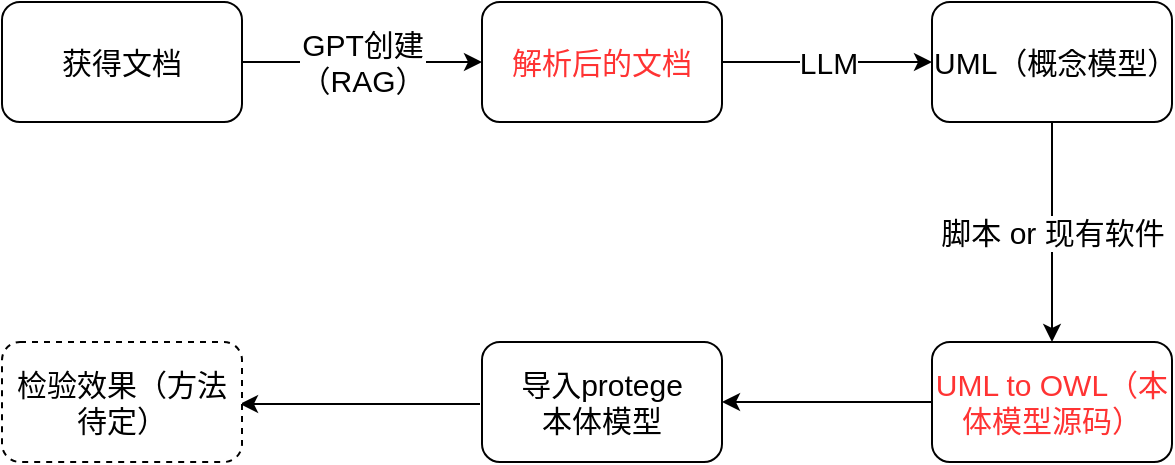 <mxfile version="26.0.16">
  <diagram id="C5RBs43oDa-KdzZeNtuy" name="Page-1">
    <mxGraphModel dx="1011" dy="640" grid="1" gridSize="10" guides="1" tooltips="1" connect="1" arrows="1" fold="1" page="1" pageScale="1" pageWidth="1169" pageHeight="827" math="0" shadow="0">
      <root>
        <mxCell id="WIyWlLk6GJQsqaUBKTNV-0" />
        <mxCell id="WIyWlLk6GJQsqaUBKTNV-1" parent="WIyWlLk6GJQsqaUBKTNV-0" />
        <mxCell id="P3w2kpVxuKjMb2fyrRjU-3" value="GPT创建&lt;div&gt;（RAG）&lt;/div&gt;" style="edgeStyle=orthogonalEdgeStyle;rounded=0;orthogonalLoop=1;jettySize=auto;html=1;fontSize=15;" edge="1" parent="WIyWlLk6GJQsqaUBKTNV-1" source="P3w2kpVxuKjMb2fyrRjU-0" target="P3w2kpVxuKjMb2fyrRjU-2">
          <mxGeometry relative="1" as="geometry" />
        </mxCell>
        <mxCell id="P3w2kpVxuKjMb2fyrRjU-0" value="获得文档" style="rounded=1;whiteSpace=wrap;html=1;fontSize=15;" vertex="1" parent="WIyWlLk6GJQsqaUBKTNV-1">
          <mxGeometry x="120" y="190" width="120" height="60" as="geometry" />
        </mxCell>
        <mxCell id="P3w2kpVxuKjMb2fyrRjU-5" value="LLM" style="edgeStyle=orthogonalEdgeStyle;rounded=0;orthogonalLoop=1;jettySize=auto;html=1;fontSize=15;" edge="1" parent="WIyWlLk6GJQsqaUBKTNV-1" source="P3w2kpVxuKjMb2fyrRjU-2" target="P3w2kpVxuKjMb2fyrRjU-4">
          <mxGeometry relative="1" as="geometry" />
        </mxCell>
        <mxCell id="P3w2kpVxuKjMb2fyrRjU-2" value="解析后的文档" style="rounded=1;whiteSpace=wrap;html=1;fontSize=15;fontColor=#FF3333;" vertex="1" parent="WIyWlLk6GJQsqaUBKTNV-1">
          <mxGeometry x="360" y="190" width="120" height="60" as="geometry" />
        </mxCell>
        <mxCell id="P3w2kpVxuKjMb2fyrRjU-7" value="脚本 or 现有软件" style="edgeStyle=orthogonalEdgeStyle;rounded=0;orthogonalLoop=1;jettySize=auto;html=1;fontSize=15;" edge="1" parent="WIyWlLk6GJQsqaUBKTNV-1" source="P3w2kpVxuKjMb2fyrRjU-4" target="P3w2kpVxuKjMb2fyrRjU-6">
          <mxGeometry relative="1" as="geometry" />
        </mxCell>
        <mxCell id="P3w2kpVxuKjMb2fyrRjU-4" value="UML（概念模型）" style="rounded=1;whiteSpace=wrap;html=1;fontSize=15;" vertex="1" parent="WIyWlLk6GJQsqaUBKTNV-1">
          <mxGeometry x="585" y="190" width="120" height="60" as="geometry" />
        </mxCell>
        <mxCell id="P3w2kpVxuKjMb2fyrRjU-9" value="" style="edgeStyle=orthogonalEdgeStyle;rounded=0;orthogonalLoop=1;jettySize=auto;html=1;fontSize=15;" edge="1" parent="WIyWlLk6GJQsqaUBKTNV-1" source="P3w2kpVxuKjMb2fyrRjU-6" target="P3w2kpVxuKjMb2fyrRjU-8">
          <mxGeometry relative="1" as="geometry" />
        </mxCell>
        <mxCell id="P3w2kpVxuKjMb2fyrRjU-6" value="UML to OWL（本体模型源码）" style="rounded=1;whiteSpace=wrap;html=1;fontSize=15;fontColor=#FF3333;" vertex="1" parent="WIyWlLk6GJQsqaUBKTNV-1">
          <mxGeometry x="585" y="360" width="120" height="60" as="geometry" />
        </mxCell>
        <mxCell id="P3w2kpVxuKjMb2fyrRjU-11" value="" style="edgeStyle=orthogonalEdgeStyle;rounded=0;orthogonalLoop=1;jettySize=auto;html=1;fontSize=15;" edge="1" parent="WIyWlLk6GJQsqaUBKTNV-1">
          <mxGeometry relative="1" as="geometry">
            <mxPoint x="359" y="391" as="sourcePoint" />
            <mxPoint x="239" y="391" as="targetPoint" />
          </mxGeometry>
        </mxCell>
        <mxCell id="P3w2kpVxuKjMb2fyrRjU-8" value="导入protege&lt;div&gt;本体模型&lt;/div&gt;" style="rounded=1;whiteSpace=wrap;html=1;fontSize=15;" vertex="1" parent="WIyWlLk6GJQsqaUBKTNV-1">
          <mxGeometry x="360" y="360" width="120" height="60" as="geometry" />
        </mxCell>
        <mxCell id="P3w2kpVxuKjMb2fyrRjU-10" value="检验效果（方法待定）" style="rounded=1;whiteSpace=wrap;html=1;dashed=1;fontSize=15;" vertex="1" parent="WIyWlLk6GJQsqaUBKTNV-1">
          <mxGeometry x="120" y="360" width="120" height="60" as="geometry" />
        </mxCell>
      </root>
    </mxGraphModel>
  </diagram>
</mxfile>
